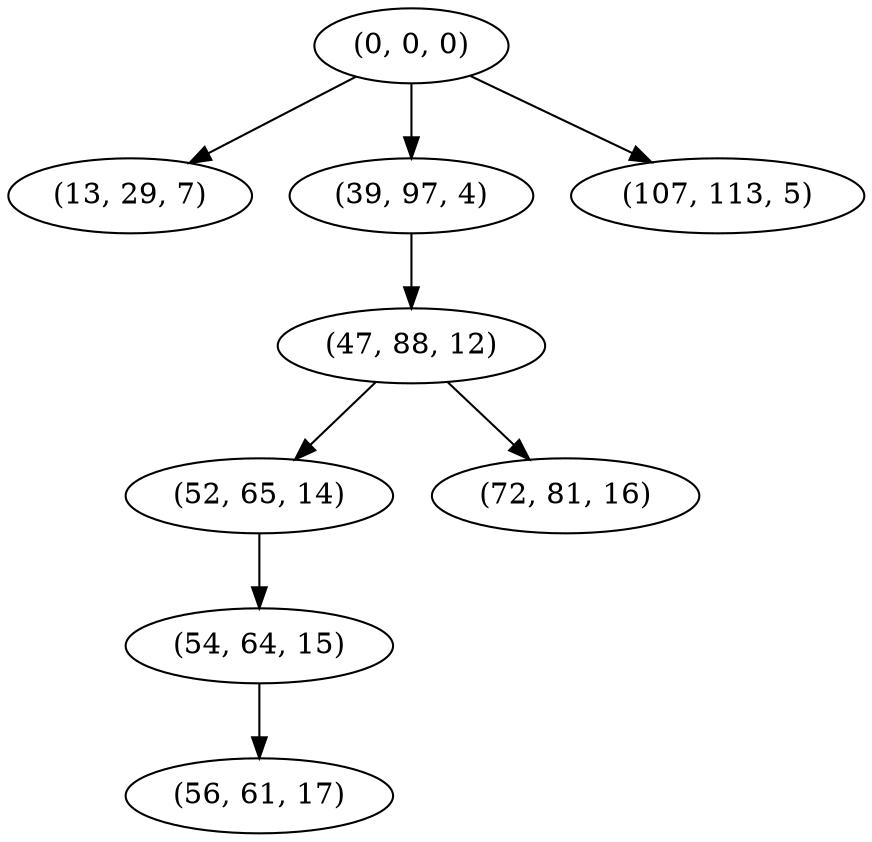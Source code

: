 digraph tree {
    "(0, 0, 0)";
    "(13, 29, 7)";
    "(39, 97, 4)";
    "(47, 88, 12)";
    "(52, 65, 14)";
    "(54, 64, 15)";
    "(56, 61, 17)";
    "(72, 81, 16)";
    "(107, 113, 5)";
    "(0, 0, 0)" -> "(13, 29, 7)";
    "(0, 0, 0)" -> "(39, 97, 4)";
    "(0, 0, 0)" -> "(107, 113, 5)";
    "(39, 97, 4)" -> "(47, 88, 12)";
    "(47, 88, 12)" -> "(52, 65, 14)";
    "(47, 88, 12)" -> "(72, 81, 16)";
    "(52, 65, 14)" -> "(54, 64, 15)";
    "(54, 64, 15)" -> "(56, 61, 17)";
}
